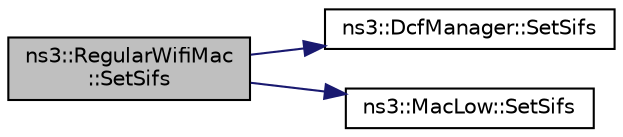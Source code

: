 digraph "ns3::RegularWifiMac::SetSifs"
{
  edge [fontname="Helvetica",fontsize="10",labelfontname="Helvetica",labelfontsize="10"];
  node [fontname="Helvetica",fontsize="10",shape=record];
  rankdir="LR";
  Node1 [label="ns3::RegularWifiMac\l::SetSifs",height=0.2,width=0.4,color="black", fillcolor="grey75", style="filled", fontcolor="black"];
  Node1 -> Node2 [color="midnightblue",fontsize="10",style="solid"];
  Node2 [label="ns3::DcfManager::SetSifs",height=0.2,width=0.4,color="black", fillcolor="white", style="filled",URL="$de/d60/classns3_1_1DcfManager.html#a185fe039ee2407d15dc2007cc43b722b"];
  Node1 -> Node3 [color="midnightblue",fontsize="10",style="solid"];
  Node3 [label="ns3::MacLow::SetSifs",height=0.2,width=0.4,color="black", fillcolor="white", style="filled",URL="$d3/da6/classns3_1_1MacLow.html#a105b29449995514e14ec554dfa499dbd"];
}
